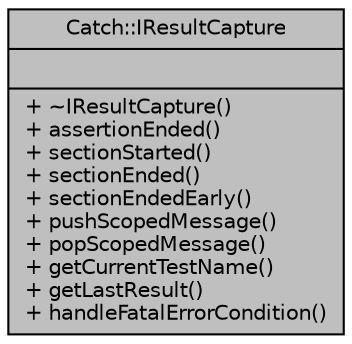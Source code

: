 digraph "Catch::IResultCapture"
{
  edge [fontname="Helvetica",fontsize="10",labelfontname="Helvetica",labelfontsize="10"];
  node [fontname="Helvetica",fontsize="10",shape=record];
  Node1 [label="{Catch::IResultCapture\n||+ ~IResultCapture()\l+ assertionEnded()\l+ sectionStarted()\l+ sectionEnded()\l+ sectionEndedEarly()\l+ pushScopedMessage()\l+ popScopedMessage()\l+ getCurrentTestName()\l+ getLastResult()\l+ handleFatalErrorCondition()\l}",height=0.2,width=0.4,color="black", fillcolor="grey75", style="filled", fontcolor="black"];
}
